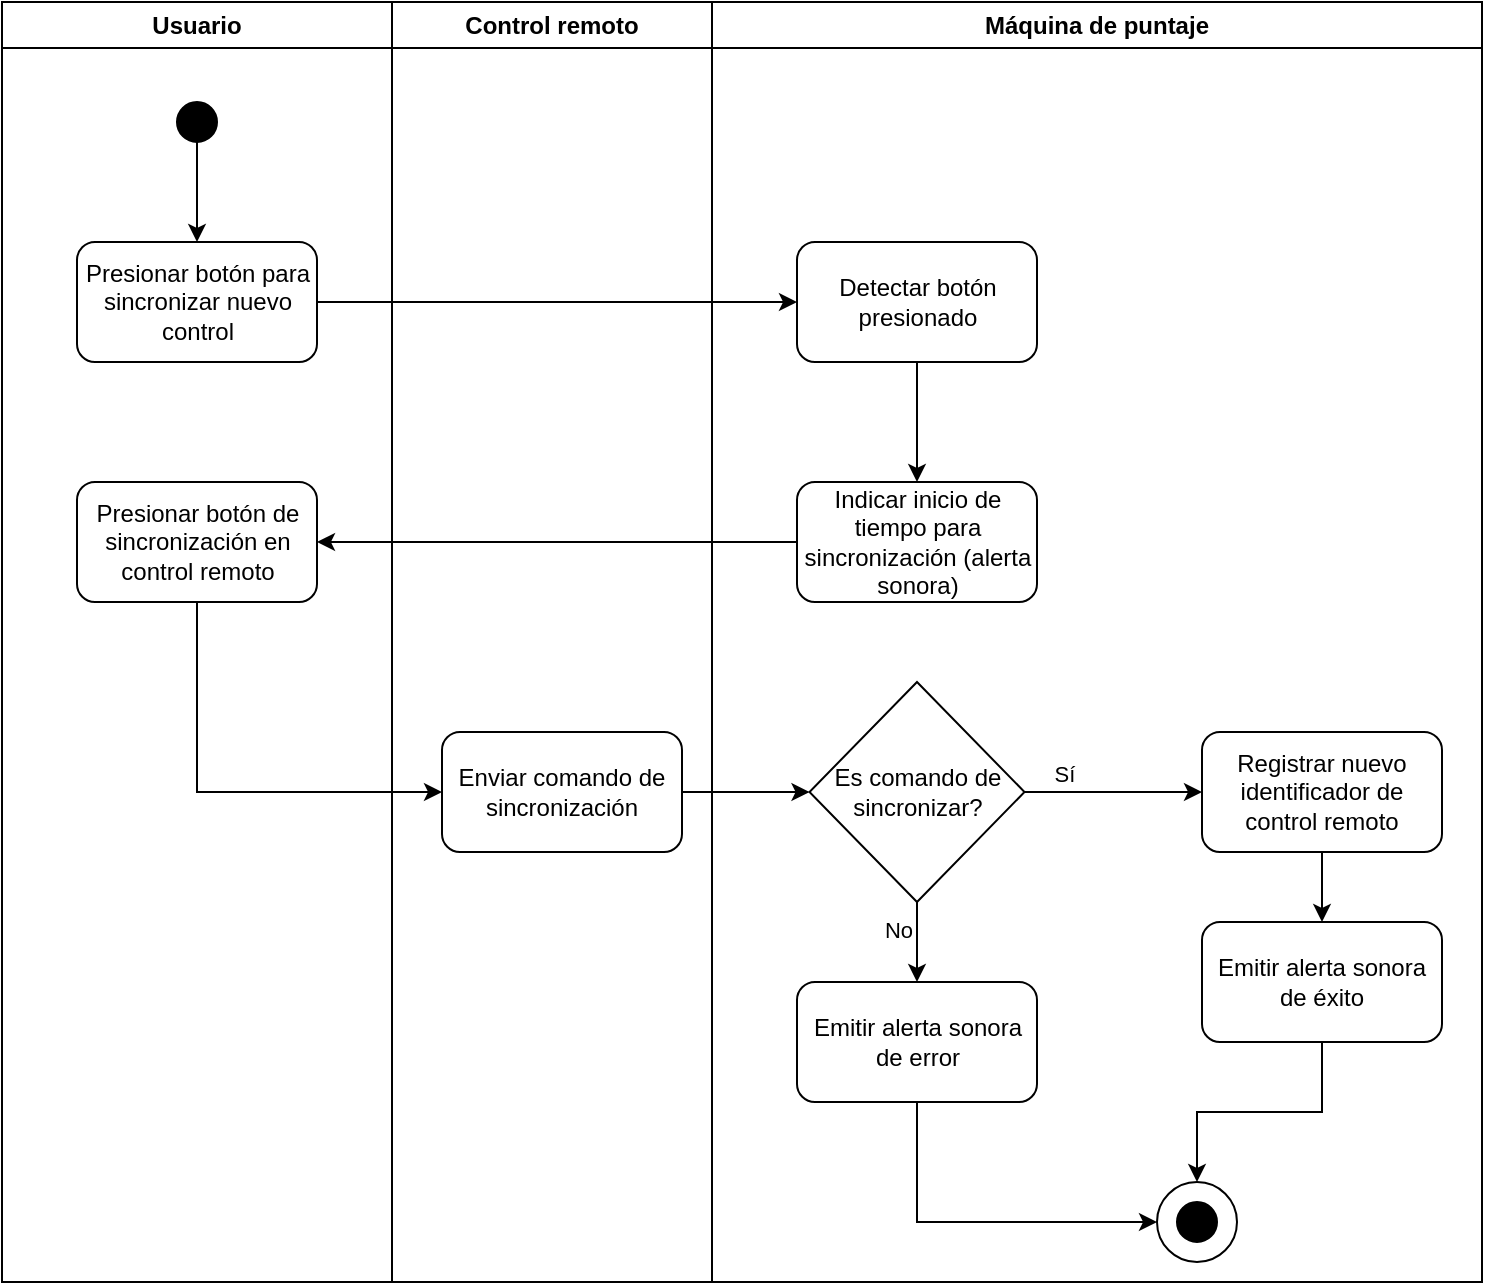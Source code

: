 <mxfile version="21.6.6" type="device">
  <diagram id="Gi5_93j05Tq5kSE1P_lF" name="Page-2">
    <mxGraphModel dx="-217" dy="370" grid="1" gridSize="10" guides="1" tooltips="1" connect="1" arrows="1" fold="1" page="1" pageScale="1" pageWidth="850" pageHeight="1100" math="0" shadow="0">
      <root>
        <mxCell id="0" />
        <mxCell id="1" parent="0" />
        <mxCell id="S5m8VR_HZ--lrlstfprA-1" value="Usuario" style="swimlane;whiteSpace=wrap;html=1;startSize=23;" parent="1" vertex="1">
          <mxGeometry x="960" y="120" width="195" height="640" as="geometry" />
        </mxCell>
        <mxCell id="18j1XGoCvIrTiXG_NGVG-85" value="" style="ellipse;whiteSpace=wrap;html=1;aspect=fixed;fillColor=#000000;" parent="S5m8VR_HZ--lrlstfprA-1" vertex="1">
          <mxGeometry x="87.5" y="50" width="20" height="20" as="geometry" />
        </mxCell>
        <mxCell id="18j1XGoCvIrTiXG_NGVG-63" value="Presionar botón para sincronizar nuevo control" style="rounded=1;whiteSpace=wrap;html=1;" parent="S5m8VR_HZ--lrlstfprA-1" vertex="1">
          <mxGeometry x="37.5" y="120" width="120" height="60" as="geometry" />
        </mxCell>
        <mxCell id="S5m8VR_HZ--lrlstfprA-4" value="" style="edgeStyle=orthogonalEdgeStyle;rounded=0;orthogonalLoop=1;jettySize=auto;html=1;" parent="S5m8VR_HZ--lrlstfprA-1" source="18j1XGoCvIrTiXG_NGVG-85" target="18j1XGoCvIrTiXG_NGVG-63" edge="1">
          <mxGeometry relative="1" as="geometry" />
        </mxCell>
        <mxCell id="wDgB7R5WLJVPPXyU6Aqu-8" value="Presionar botón de sincronización en control remoto" style="rounded=1;whiteSpace=wrap;html=1;" vertex="1" parent="S5m8VR_HZ--lrlstfprA-1">
          <mxGeometry x="37.5" y="240" width="120" height="60" as="geometry" />
        </mxCell>
        <mxCell id="ePJA7sKkPswgZLmJT1RE-7" value="" style="edgeStyle=orthogonalEdgeStyle;rounded=0;orthogonalLoop=1;jettySize=auto;html=1;entryX=0;entryY=0.5;entryDx=0;entryDy=0;" parent="1" source="18j1XGoCvIrTiXG_NGVG-63" target="wDgB7R5WLJVPPXyU6Aqu-1" edge="1">
          <mxGeometry relative="1" as="geometry">
            <mxPoint x="1195" y="270" as="targetPoint" />
          </mxGeometry>
        </mxCell>
        <mxCell id="7F6fqmXWAmK54oai2_qa-39" value="Máquina de puntaje" style="swimlane;whiteSpace=wrap;html=1;" parent="1" vertex="1">
          <mxGeometry x="1315" y="120" width="385" height="640" as="geometry" />
        </mxCell>
        <mxCell id="wDgB7R5WLJVPPXyU6Aqu-7" style="edgeStyle=orthogonalEdgeStyle;rounded=0;orthogonalLoop=1;jettySize=auto;html=1;exitX=0.5;exitY=1;exitDx=0;exitDy=0;entryX=0.5;entryY=0;entryDx=0;entryDy=0;" edge="1" parent="7F6fqmXWAmK54oai2_qa-39" source="wDgB7R5WLJVPPXyU6Aqu-1" target="wDgB7R5WLJVPPXyU6Aqu-6">
          <mxGeometry relative="1" as="geometry" />
        </mxCell>
        <mxCell id="wDgB7R5WLJVPPXyU6Aqu-1" value="Detectar botón presionado" style="rounded=1;whiteSpace=wrap;html=1;" vertex="1" parent="7F6fqmXWAmK54oai2_qa-39">
          <mxGeometry x="42.5" y="120" width="120" height="60" as="geometry" />
        </mxCell>
        <mxCell id="18j1XGoCvIrTiXG_NGVG-73" value="" style="group" parent="7F6fqmXWAmK54oai2_qa-39" vertex="1" connectable="0">
          <mxGeometry x="222.5" y="590" width="40" height="40" as="geometry" />
        </mxCell>
        <mxCell id="18j1XGoCvIrTiXG_NGVG-71" value="" style="ellipse;whiteSpace=wrap;html=1;aspect=fixed;" parent="18j1XGoCvIrTiXG_NGVG-73" vertex="1">
          <mxGeometry width="40" height="40" as="geometry" />
        </mxCell>
        <mxCell id="18j1XGoCvIrTiXG_NGVG-72" value="" style="ellipse;whiteSpace=wrap;html=1;aspect=fixed;fillColor=#000000;" parent="18j1XGoCvIrTiXG_NGVG-73" vertex="1">
          <mxGeometry x="10" y="10" width="20" height="20" as="geometry" />
        </mxCell>
        <mxCell id="wDgB7R5WLJVPPXyU6Aqu-6" value="Indicar inicio de tiempo para sincronización (alerta sonora)" style="rounded=1;whiteSpace=wrap;html=1;" vertex="1" parent="7F6fqmXWAmK54oai2_qa-39">
          <mxGeometry x="42.5" y="240" width="120" height="60" as="geometry" />
        </mxCell>
        <mxCell id="wDgB7R5WLJVPPXyU6Aqu-14" style="edgeStyle=orthogonalEdgeStyle;rounded=0;orthogonalLoop=1;jettySize=auto;html=1;exitX=1;exitY=0.5;exitDx=0;exitDy=0;entryX=0;entryY=0.5;entryDx=0;entryDy=0;" edge="1" parent="7F6fqmXWAmK54oai2_qa-39" source="wDgB7R5WLJVPPXyU6Aqu-12" target="wDgB7R5WLJVPPXyU6Aqu-15">
          <mxGeometry relative="1" as="geometry">
            <mxPoint x="275" y="410.0" as="targetPoint" />
          </mxGeometry>
        </mxCell>
        <mxCell id="wDgB7R5WLJVPPXyU6Aqu-16" value="Sí" style="edgeLabel;html=1;align=center;verticalAlign=middle;resizable=0;points=[];" vertex="1" connectable="0" parent="wDgB7R5WLJVPPXyU6Aqu-14">
          <mxGeometry x="-0.162" y="-1" relative="1" as="geometry">
            <mxPoint x="-18" y="-10" as="offset" />
          </mxGeometry>
        </mxCell>
        <mxCell id="wDgB7R5WLJVPPXyU6Aqu-21" style="edgeStyle=orthogonalEdgeStyle;rounded=0;orthogonalLoop=1;jettySize=auto;html=1;exitX=0.5;exitY=1;exitDx=0;exitDy=0;" edge="1" parent="7F6fqmXWAmK54oai2_qa-39" source="wDgB7R5WLJVPPXyU6Aqu-12" target="wDgB7R5WLJVPPXyU6Aqu-20">
          <mxGeometry relative="1" as="geometry" />
        </mxCell>
        <mxCell id="wDgB7R5WLJVPPXyU6Aqu-22" value="No" style="edgeLabel;html=1;align=center;verticalAlign=middle;resizable=0;points=[];" vertex="1" connectable="0" parent="wDgB7R5WLJVPPXyU6Aqu-21">
          <mxGeometry x="-0.294" y="-1" relative="1" as="geometry">
            <mxPoint x="-9" as="offset" />
          </mxGeometry>
        </mxCell>
        <mxCell id="wDgB7R5WLJVPPXyU6Aqu-12" value="Es comando de sincronizar?" style="rhombus;whiteSpace=wrap;html=1;" vertex="1" parent="7F6fqmXWAmK54oai2_qa-39">
          <mxGeometry x="48.75" y="340" width="107.5" height="110" as="geometry" />
        </mxCell>
        <mxCell id="wDgB7R5WLJVPPXyU6Aqu-18" style="edgeStyle=orthogonalEdgeStyle;rounded=0;orthogonalLoop=1;jettySize=auto;html=1;exitX=0.5;exitY=1;exitDx=0;exitDy=0;entryX=0.5;entryY=0;entryDx=0;entryDy=0;" edge="1" parent="7F6fqmXWAmK54oai2_qa-39" source="wDgB7R5WLJVPPXyU6Aqu-15" target="wDgB7R5WLJVPPXyU6Aqu-17">
          <mxGeometry relative="1" as="geometry" />
        </mxCell>
        <mxCell id="wDgB7R5WLJVPPXyU6Aqu-15" value="Registrar nuevo identificador de control remoto" style="rounded=1;whiteSpace=wrap;html=1;" vertex="1" parent="7F6fqmXWAmK54oai2_qa-39">
          <mxGeometry x="245" y="365" width="120" height="60" as="geometry" />
        </mxCell>
        <mxCell id="wDgB7R5WLJVPPXyU6Aqu-19" style="edgeStyle=orthogonalEdgeStyle;rounded=0;orthogonalLoop=1;jettySize=auto;html=1;exitX=0.5;exitY=1;exitDx=0;exitDy=0;entryX=0.5;entryY=0;entryDx=0;entryDy=0;" edge="1" parent="7F6fqmXWAmK54oai2_qa-39" source="wDgB7R5WLJVPPXyU6Aqu-17" target="18j1XGoCvIrTiXG_NGVG-71">
          <mxGeometry relative="1" as="geometry" />
        </mxCell>
        <mxCell id="wDgB7R5WLJVPPXyU6Aqu-17" value="Emitir alerta sonora de éxito" style="rounded=1;whiteSpace=wrap;html=1;" vertex="1" parent="7F6fqmXWAmK54oai2_qa-39">
          <mxGeometry x="245" y="460" width="120" height="60" as="geometry" />
        </mxCell>
        <mxCell id="wDgB7R5WLJVPPXyU6Aqu-23" style="edgeStyle=orthogonalEdgeStyle;rounded=0;orthogonalLoop=1;jettySize=auto;html=1;exitX=0.5;exitY=1;exitDx=0;exitDy=0;entryX=0;entryY=0.5;entryDx=0;entryDy=0;" edge="1" parent="7F6fqmXWAmK54oai2_qa-39" source="wDgB7R5WLJVPPXyU6Aqu-20" target="18j1XGoCvIrTiXG_NGVG-71">
          <mxGeometry relative="1" as="geometry" />
        </mxCell>
        <mxCell id="wDgB7R5WLJVPPXyU6Aqu-20" value="Emitir alerta sonora de error" style="rounded=1;whiteSpace=wrap;html=1;" vertex="1" parent="7F6fqmXWAmK54oai2_qa-39">
          <mxGeometry x="42.5" y="490" width="120" height="60" as="geometry" />
        </mxCell>
        <mxCell id="wDgB7R5WLJVPPXyU6Aqu-9" style="edgeStyle=orthogonalEdgeStyle;rounded=0;orthogonalLoop=1;jettySize=auto;html=1;exitX=0;exitY=0.5;exitDx=0;exitDy=0;" edge="1" parent="1" source="wDgB7R5WLJVPPXyU6Aqu-6" target="wDgB7R5WLJVPPXyU6Aqu-8">
          <mxGeometry relative="1" as="geometry" />
        </mxCell>
        <mxCell id="wDgB7R5WLJVPPXyU6Aqu-24" value="Control remoto" style="swimlane;whiteSpace=wrap;html=1;startSize=23;" vertex="1" parent="1">
          <mxGeometry x="1155" y="120" width="160" height="640" as="geometry" />
        </mxCell>
        <mxCell id="wDgB7R5WLJVPPXyU6Aqu-29" value="" style="edgeStyle=orthogonalEdgeStyle;rounded=0;orthogonalLoop=1;jettySize=auto;html=1;exitX=0.5;exitY=1;exitDx=0;exitDy=0;entryX=0;entryY=0.5;entryDx=0;entryDy=0;" edge="1" parent="1" source="wDgB7R5WLJVPPXyU6Aqu-8" target="wDgB7R5WLJVPPXyU6Aqu-28">
          <mxGeometry relative="1" as="geometry">
            <mxPoint x="1058" y="420" as="sourcePoint" />
            <mxPoint x="1364" y="515" as="targetPoint" />
          </mxGeometry>
        </mxCell>
        <mxCell id="wDgB7R5WLJVPPXyU6Aqu-30" style="edgeStyle=orthogonalEdgeStyle;rounded=0;orthogonalLoop=1;jettySize=auto;html=1;exitX=1;exitY=0.5;exitDx=0;exitDy=0;entryX=0;entryY=0.5;entryDx=0;entryDy=0;" edge="1" parent="1" source="wDgB7R5WLJVPPXyU6Aqu-28" target="wDgB7R5WLJVPPXyU6Aqu-12">
          <mxGeometry relative="1" as="geometry" />
        </mxCell>
        <mxCell id="wDgB7R5WLJVPPXyU6Aqu-28" value="Enviar comando de sincronización" style="rounded=1;whiteSpace=wrap;html=1;" vertex="1" parent="1">
          <mxGeometry x="1180" y="485" width="120" height="60" as="geometry" />
        </mxCell>
      </root>
    </mxGraphModel>
  </diagram>
</mxfile>
